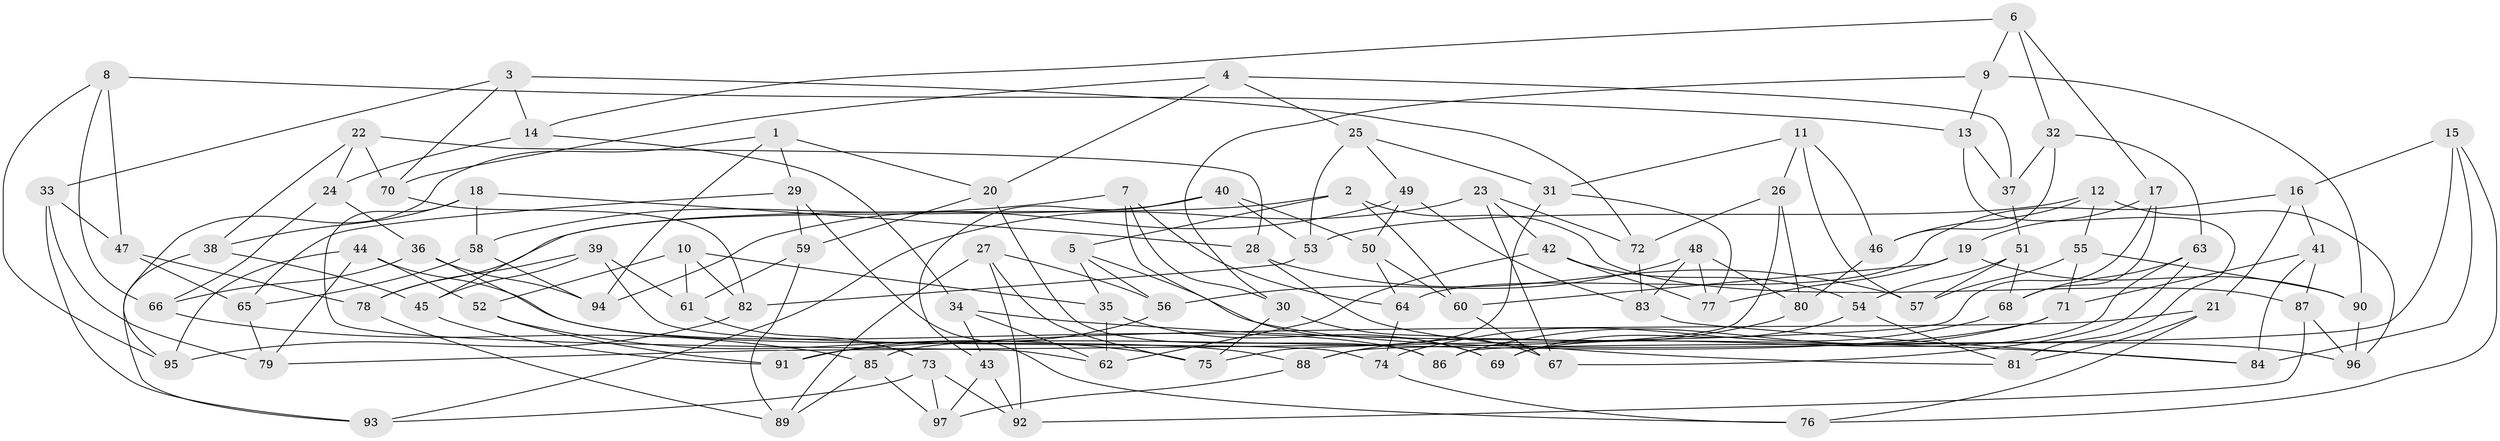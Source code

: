 // coarse degree distribution, {5: 0.125, 6: 0.6071428571428571, 4: 0.25, 3: 0.017857142857142856}
// Generated by graph-tools (version 1.1) at 2025/24/03/03/25 07:24:23]
// undirected, 97 vertices, 194 edges
graph export_dot {
graph [start="1"]
  node [color=gray90,style=filled];
  1;
  2;
  3;
  4;
  5;
  6;
  7;
  8;
  9;
  10;
  11;
  12;
  13;
  14;
  15;
  16;
  17;
  18;
  19;
  20;
  21;
  22;
  23;
  24;
  25;
  26;
  27;
  28;
  29;
  30;
  31;
  32;
  33;
  34;
  35;
  36;
  37;
  38;
  39;
  40;
  41;
  42;
  43;
  44;
  45;
  46;
  47;
  48;
  49;
  50;
  51;
  52;
  53;
  54;
  55;
  56;
  57;
  58;
  59;
  60;
  61;
  62;
  63;
  64;
  65;
  66;
  67;
  68;
  69;
  70;
  71;
  72;
  73;
  74;
  75;
  76;
  77;
  78;
  79;
  80;
  81;
  82;
  83;
  84;
  85;
  86;
  87;
  88;
  89;
  90;
  91;
  92;
  93;
  94;
  95;
  96;
  97;
  1 -- 94;
  1 -- 95;
  1 -- 20;
  1 -- 29;
  2 -- 87;
  2 -- 78;
  2 -- 5;
  2 -- 60;
  3 -- 14;
  3 -- 33;
  3 -- 70;
  3 -- 72;
  4 -- 70;
  4 -- 37;
  4 -- 25;
  4 -- 20;
  5 -- 56;
  5 -- 35;
  5 -- 96;
  6 -- 17;
  6 -- 9;
  6 -- 14;
  6 -- 32;
  7 -- 30;
  7 -- 64;
  7 -- 58;
  7 -- 69;
  8 -- 47;
  8 -- 66;
  8 -- 13;
  8 -- 95;
  9 -- 90;
  9 -- 30;
  9 -- 13;
  10 -- 61;
  10 -- 52;
  10 -- 35;
  10 -- 82;
  11 -- 57;
  11 -- 46;
  11 -- 26;
  11 -- 31;
  12 -- 96;
  12 -- 53;
  12 -- 55;
  12 -- 46;
  13 -- 37;
  13 -- 81;
  14 -- 34;
  14 -- 24;
  15 -- 84;
  15 -- 86;
  15 -- 16;
  15 -- 76;
  16 -- 21;
  16 -- 41;
  16 -- 64;
  17 -- 68;
  17 -- 19;
  17 -- 79;
  18 -- 38;
  18 -- 58;
  18 -- 28;
  18 -- 62;
  19 -- 90;
  19 -- 77;
  19 -- 60;
  20 -- 86;
  20 -- 59;
  21 -- 85;
  21 -- 81;
  21 -- 76;
  22 -- 24;
  22 -- 38;
  22 -- 70;
  22 -- 28;
  23 -- 93;
  23 -- 42;
  23 -- 72;
  23 -- 67;
  24 -- 36;
  24 -- 66;
  25 -- 53;
  25 -- 49;
  25 -- 31;
  26 -- 88;
  26 -- 80;
  26 -- 72;
  27 -- 56;
  27 -- 89;
  27 -- 92;
  27 -- 75;
  28 -- 57;
  28 -- 81;
  29 -- 76;
  29 -- 65;
  29 -- 59;
  30 -- 67;
  30 -- 75;
  31 -- 77;
  31 -- 75;
  32 -- 37;
  32 -- 46;
  32 -- 63;
  33 -- 47;
  33 -- 79;
  33 -- 93;
  34 -- 62;
  34 -- 84;
  34 -- 43;
  35 -- 69;
  35 -- 62;
  36 -- 66;
  36 -- 94;
  36 -- 88;
  37 -- 51;
  38 -- 93;
  38 -- 45;
  39 -- 45;
  39 -- 78;
  39 -- 74;
  39 -- 61;
  40 -- 50;
  40 -- 53;
  40 -- 43;
  40 -- 45;
  41 -- 87;
  41 -- 84;
  41 -- 71;
  42 -- 62;
  42 -- 54;
  42 -- 77;
  43 -- 97;
  43 -- 92;
  44 -- 86;
  44 -- 79;
  44 -- 95;
  44 -- 52;
  45 -- 91;
  46 -- 80;
  47 -- 78;
  47 -- 65;
  48 -- 77;
  48 -- 83;
  48 -- 80;
  48 -- 56;
  49 -- 83;
  49 -- 94;
  49 -- 50;
  50 -- 60;
  50 -- 64;
  51 -- 68;
  51 -- 54;
  51 -- 57;
  52 -- 91;
  52 -- 75;
  53 -- 82;
  54 -- 69;
  54 -- 81;
  55 -- 57;
  55 -- 71;
  55 -- 90;
  56 -- 91;
  58 -- 65;
  58 -- 94;
  59 -- 89;
  59 -- 61;
  60 -- 67;
  61 -- 73;
  63 -- 69;
  63 -- 68;
  63 -- 67;
  64 -- 74;
  65 -- 79;
  66 -- 85;
  68 -- 74;
  70 -- 82;
  71 -- 91;
  71 -- 86;
  72 -- 83;
  73 -- 93;
  73 -- 97;
  73 -- 92;
  74 -- 76;
  78 -- 89;
  80 -- 88;
  82 -- 95;
  83 -- 84;
  85 -- 97;
  85 -- 89;
  87 -- 92;
  87 -- 96;
  88 -- 97;
  90 -- 96;
}
